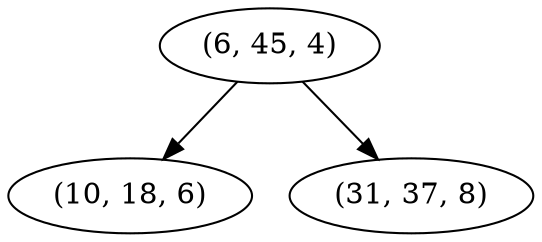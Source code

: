 digraph tree {
    "(6, 45, 4)";
    "(10, 18, 6)";
    "(31, 37, 8)";
    "(6, 45, 4)" -> "(10, 18, 6)";
    "(6, 45, 4)" -> "(31, 37, 8)";
}
